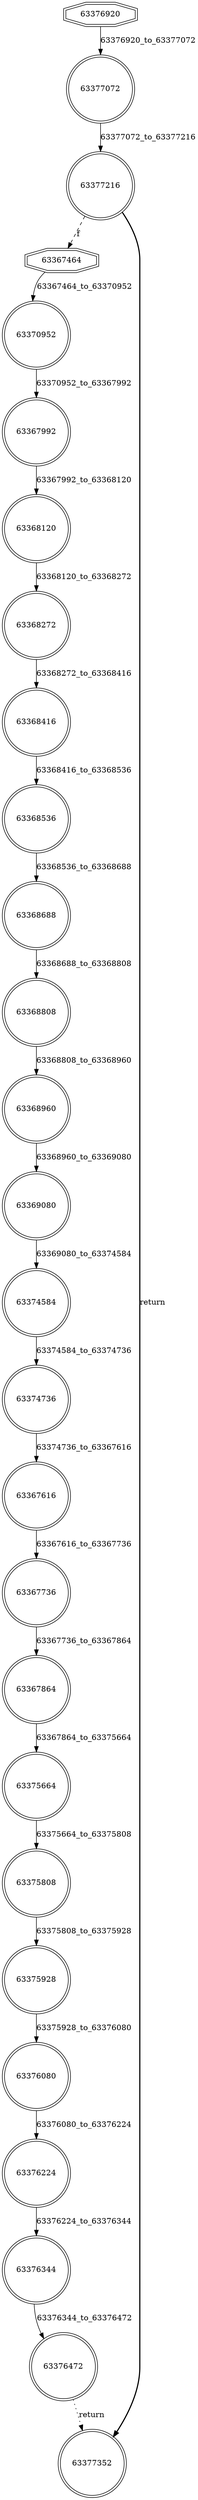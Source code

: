 digraph NWA {
"63367464" [ shape = doubleoctagon];
"63376920" [ shape = doubleoctagon];
"63367616" [ shape = doublecircle ];
"63367736" [ shape = doublecircle ];
"63367864" [ shape = doublecircle ];
"63367992" [ shape = doublecircle ];
"63368120" [ shape = doublecircle ];
"63368272" [ shape = doublecircle ];
"63368416" [ shape = doublecircle ];
"63368536" [ shape = doublecircle ];
"63368688" [ shape = doublecircle ];
"63368808" [ shape = doublecircle ];
"63368960" [ shape = doublecircle ];
"63369080" [ shape = doublecircle ];
"63370952" [ shape = doublecircle ];
"63374584" [ shape = doublecircle ];
"63374736" [ shape = doublecircle ];
"63375664" [ shape = doublecircle ];
"63375808" [ shape = doublecircle ];
"63375928" [ shape = doublecircle ];
"63376080" [ shape = doublecircle ];
"63376224" [ shape = doublecircle ];
"63376344" [ shape = doublecircle ];
"63376472" [ shape = doublecircle ];
"63377072" [ shape = doublecircle ];
"63377216" [ shape = doublecircle ];
"63377352" [ shape = doublecircle ];
"63367464" -> "63370952" [ label = "63367464_to_63370952" ];
"63367616" -> "63367736" [ label = "63367616_to_63367736" ];
"63367736" -> "63367864" [ label = "63367736_to_63367864" ];
"63367864" -> "63375664" [ label = "63367864_to_63375664" ];
"63367992" -> "63368120" [ label = "63367992_to_63368120" ];
"63368120" -> "63368272" [ label = "63368120_to_63368272" ];
"63368272" -> "63368416" [ label = "63368272_to_63368416" ];
"63368416" -> "63368536" [ label = "63368416_to_63368536" ];
"63368536" -> "63368688" [ label = "63368536_to_63368688" ];
"63368688" -> "63368808" [ label = "63368688_to_63368808" ];
"63368808" -> "63368960" [ label = "63368808_to_63368960" ];
"63368960" -> "63369080" [ label = "63368960_to_63369080" ];
"63369080" -> "63374584" [ label = "63369080_to_63374584" ];
"63370952" -> "63367992" [ label = "63370952_to_63367992" ];
"63374584" -> "63374736" [ label = "63374584_to_63374736" ];
"63374736" -> "63367616" [ label = "63374736_to_63367616" ];
"63375664" -> "63375808" [ label = "63375664_to_63375808" ];
"63375808" -> "63375928" [ label = "63375808_to_63375928" ];
"63375928" -> "63376080" [ label = "63375928_to_63376080" ];
"63376080" -> "63376224" [ label = "63376080_to_63376224" ];
"63376224" -> "63376344" [ label = "63376224_to_63376344" ];
"63376344" -> "63376472" [ label = "63376344_to_63376472" ];
"63376920" -> "63377072" [ label = "63376920_to_63377072" ];
"63377072" -> "63377216" [ label = "63377072_to_63377216" ];
"63377216" -> "63367464"[ label="f",style=dashed ];
"63376472" -> "63377352"[ label="return",style=dotted ];
"63377216" -> "63377352"[ label="return",style=bold ];
}
